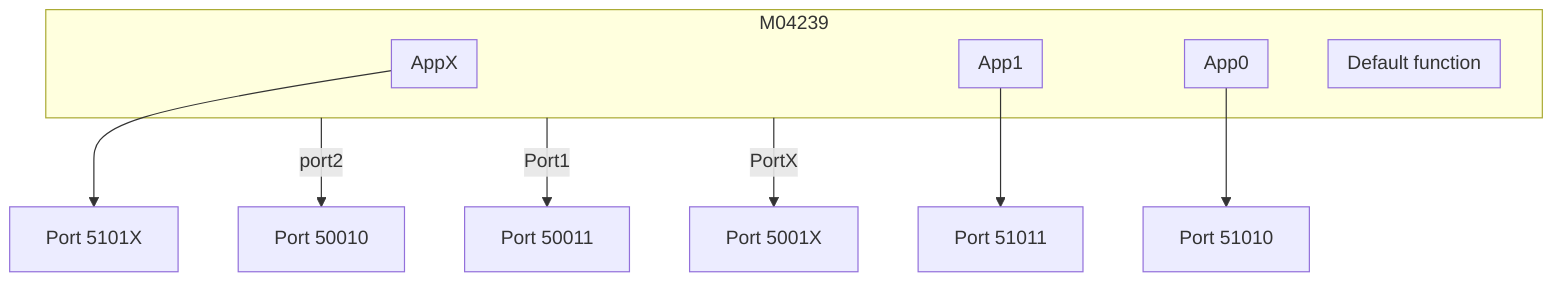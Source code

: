 flowchart TB
subgraph M04239
    subgraph Default function
    end
    subgraph App0
    end
    subgraph App1
    end
    subgraph AppX
    end
end
M04239 --port2--> p1[Port 50010]
M04239 --Port1--> p2[Port 50011]
M04239 --PortX--> p3[Port 5001X]
App0 --> p4[Port 51010]
App1 --> p5[Port 51011]
AppX --> p6[Port 5101X]